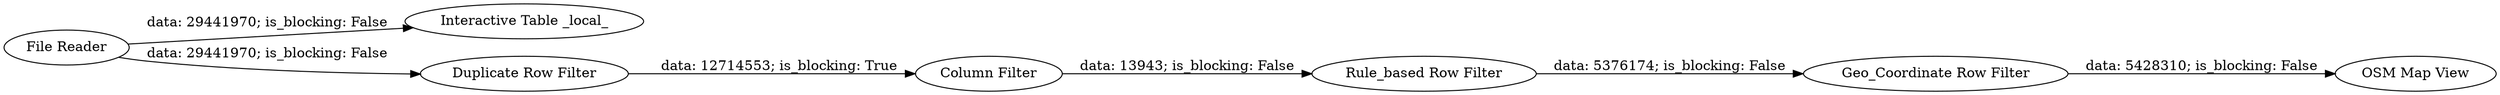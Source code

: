 digraph {
	"-7352498108234060374_3" [label="Interactive Table _local_"]
	"-7352498108234060374_11" [label="OSM Map View"]
	"-7352498108234060374_2" [label="File Reader"]
	"-7352498108234060374_10" [label="Geo_Coordinate Row Filter"]
	"-7352498108234060374_14" [label="Column Filter"]
	"-7352498108234060374_4" [label="Duplicate Row Filter"]
	"-7352498108234060374_8" [label="Rule_based Row Filter"]
	"-7352498108234060374_8" -> "-7352498108234060374_10" [label="data: 5376174; is_blocking: False"]
	"-7352498108234060374_14" -> "-7352498108234060374_8" [label="data: 13943; is_blocking: False"]
	"-7352498108234060374_10" -> "-7352498108234060374_11" [label="data: 5428310; is_blocking: False"]
	"-7352498108234060374_2" -> "-7352498108234060374_3" [label="data: 29441970; is_blocking: False"]
	"-7352498108234060374_2" -> "-7352498108234060374_4" [label="data: 29441970; is_blocking: False"]
	"-7352498108234060374_4" -> "-7352498108234060374_14" [label="data: 12714553; is_blocking: True"]
	rankdir=LR
}
